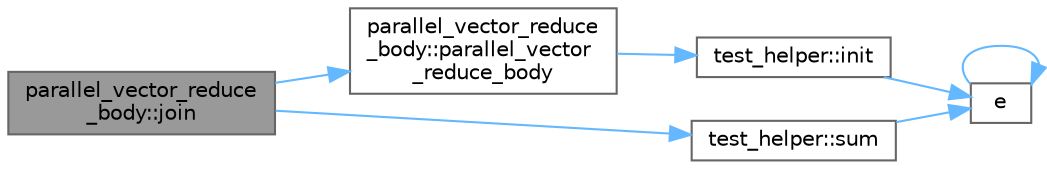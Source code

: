 digraph "parallel_vector_reduce_body::join"
{
 // LATEX_PDF_SIZE
  bgcolor="transparent";
  edge [fontname=Helvetica,fontsize=10,labelfontname=Helvetica,labelfontsize=10];
  node [fontname=Helvetica,fontsize=10,shape=box,height=0.2,width=0.4];
  rankdir="LR";
  Node1 [id="Node000001",label="parallel_vector_reduce\l_body::join",height=0.2,width=0.4,color="gray40", fillcolor="grey60", style="filled", fontcolor="black",tooltip=" "];
  Node1 -> Node2 [id="edge1_Node000001_Node000002",color="steelblue1",style="solid",tooltip=" "];
  Node2 [id="Node000002",label="parallel_vector_reduce\l_body::parallel_vector\l_reduce_body",height=0.2,width=0.4,color="grey40", fillcolor="white", style="filled",URL="$structparallel__vector__reduce__body.html#af2a331ad124b7c5b7f7193c2ecccf005",tooltip=" "];
  Node2 -> Node3 [id="edge2_Node000002_Node000003",color="steelblue1",style="solid",tooltip=" "];
  Node3 [id="Node000003",label="test_helper::init",height=0.2,width=0.4,color="grey40", fillcolor="white", style="filled",URL="$structtest__helper.html#a7fed4ec7963c2ad696e70319f90ac27b",tooltip=" "];
  Node3 -> Node4 [id="edge3_Node000003_Node000004",color="steelblue1",style="solid",tooltip=" "];
  Node4 [id="Node000004",label="e",height=0.2,width=0.4,color="grey40", fillcolor="white", style="filled",URL="$_cwise__array__power__array_8cpp.html#a9cb86ff854760bf91a154f2724a9101d",tooltip=" "];
  Node4 -> Node4 [id="edge4_Node000004_Node000004",color="steelblue1",style="solid",tooltip=" "];
  Node1 -> Node5 [id="edge5_Node000001_Node000005",color="steelblue1",style="solid",tooltip=" "];
  Node5 [id="Node000005",label="test_helper::sum",height=0.2,width=0.4,color="grey40", fillcolor="white", style="filled",URL="$structtest__helper.html#a12d92a6472a503811fe6328cd01dc710",tooltip=" "];
  Node5 -> Node4 [id="edge6_Node000005_Node000004",color="steelblue1",style="solid",tooltip=" "];
}

